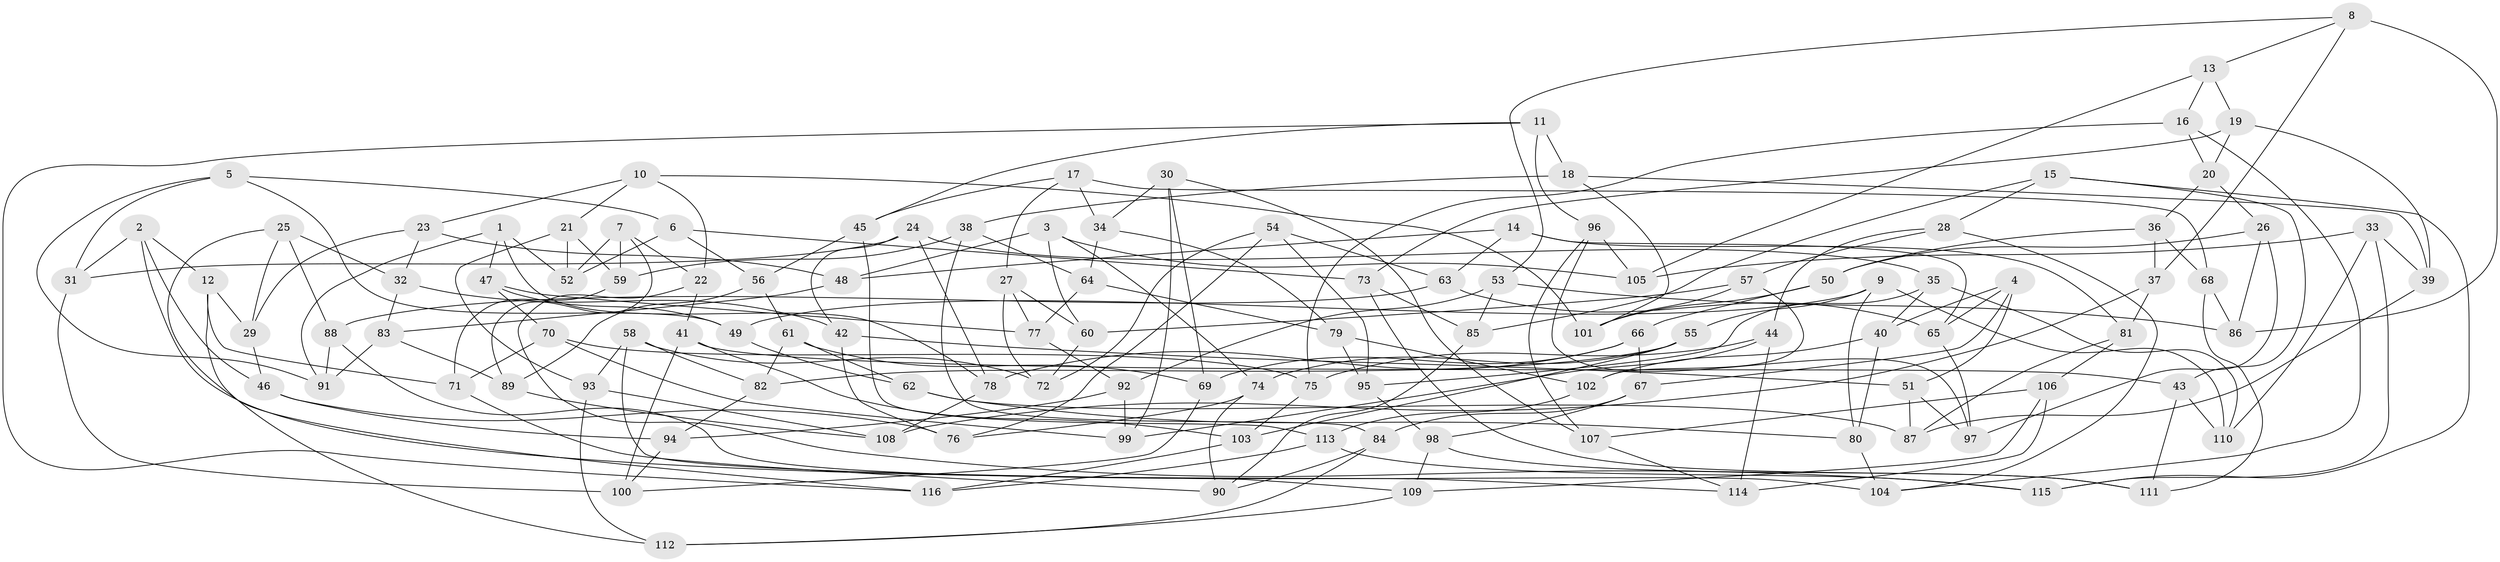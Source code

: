 // Generated by graph-tools (version 1.1) at 2025/16/03/09/25 04:16:25]
// undirected, 116 vertices, 232 edges
graph export_dot {
graph [start="1"]
  node [color=gray90,style=filled];
  1;
  2;
  3;
  4;
  5;
  6;
  7;
  8;
  9;
  10;
  11;
  12;
  13;
  14;
  15;
  16;
  17;
  18;
  19;
  20;
  21;
  22;
  23;
  24;
  25;
  26;
  27;
  28;
  29;
  30;
  31;
  32;
  33;
  34;
  35;
  36;
  37;
  38;
  39;
  40;
  41;
  42;
  43;
  44;
  45;
  46;
  47;
  48;
  49;
  50;
  51;
  52;
  53;
  54;
  55;
  56;
  57;
  58;
  59;
  60;
  61;
  62;
  63;
  64;
  65;
  66;
  67;
  68;
  69;
  70;
  71;
  72;
  73;
  74;
  75;
  76;
  77;
  78;
  79;
  80;
  81;
  82;
  83;
  84;
  85;
  86;
  87;
  88;
  89;
  90;
  91;
  92;
  93;
  94;
  95;
  96;
  97;
  98;
  99;
  100;
  101;
  102;
  103;
  104;
  105;
  106;
  107;
  108;
  109;
  110;
  111;
  112;
  113;
  114;
  115;
  116;
  1 -- 91;
  1 -- 47;
  1 -- 78;
  1 -- 52;
  2 -- 12;
  2 -- 114;
  2 -- 46;
  2 -- 31;
  3 -- 105;
  3 -- 48;
  3 -- 60;
  3 -- 74;
  4 -- 51;
  4 -- 40;
  4 -- 65;
  4 -- 67;
  5 -- 91;
  5 -- 31;
  5 -- 6;
  5 -- 49;
  6 -- 52;
  6 -- 73;
  6 -- 56;
  7 -- 89;
  7 -- 59;
  7 -- 52;
  7 -- 22;
  8 -- 53;
  8 -- 37;
  8 -- 86;
  8 -- 13;
  9 -- 49;
  9 -- 80;
  9 -- 55;
  9 -- 110;
  10 -- 101;
  10 -- 22;
  10 -- 23;
  10 -- 21;
  11 -- 18;
  11 -- 45;
  11 -- 116;
  11 -- 96;
  12 -- 71;
  12 -- 112;
  12 -- 29;
  13 -- 105;
  13 -- 16;
  13 -- 19;
  14 -- 48;
  14 -- 65;
  14 -- 63;
  14 -- 81;
  15 -- 115;
  15 -- 28;
  15 -- 85;
  15 -- 43;
  16 -- 20;
  16 -- 104;
  16 -- 75;
  17 -- 34;
  17 -- 45;
  17 -- 27;
  17 -- 68;
  18 -- 101;
  18 -- 38;
  18 -- 39;
  19 -- 39;
  19 -- 73;
  19 -- 20;
  20 -- 26;
  20 -- 36;
  21 -- 93;
  21 -- 52;
  21 -- 59;
  22 -- 115;
  22 -- 41;
  23 -- 48;
  23 -- 29;
  23 -- 32;
  24 -- 78;
  24 -- 42;
  24 -- 35;
  24 -- 31;
  25 -- 32;
  25 -- 88;
  25 -- 116;
  25 -- 29;
  26 -- 97;
  26 -- 86;
  26 -- 50;
  27 -- 60;
  27 -- 77;
  27 -- 72;
  28 -- 44;
  28 -- 57;
  28 -- 104;
  29 -- 46;
  30 -- 99;
  30 -- 69;
  30 -- 107;
  30 -- 34;
  31 -- 100;
  32 -- 42;
  32 -- 83;
  33 -- 115;
  33 -- 105;
  33 -- 110;
  33 -- 39;
  34 -- 64;
  34 -- 79;
  35 -- 110;
  35 -- 40;
  35 -- 95;
  36 -- 68;
  36 -- 37;
  36 -- 50;
  37 -- 108;
  37 -- 81;
  38 -- 64;
  38 -- 59;
  38 -- 84;
  39 -- 87;
  40 -- 102;
  40 -- 80;
  41 -- 43;
  41 -- 100;
  41 -- 103;
  42 -- 51;
  42 -- 76;
  43 -- 110;
  43 -- 111;
  44 -- 114;
  44 -- 75;
  44 -- 99;
  45 -- 56;
  45 -- 113;
  46 -- 94;
  46 -- 76;
  47 -- 70;
  47 -- 77;
  47 -- 49;
  48 -- 83;
  49 -- 62;
  50 -- 101;
  50 -- 66;
  51 -- 87;
  51 -- 97;
  53 -- 92;
  53 -- 86;
  53 -- 85;
  54 -- 63;
  54 -- 95;
  54 -- 76;
  54 -- 72;
  55 -- 74;
  55 -- 82;
  55 -- 103;
  56 -- 61;
  56 -- 89;
  57 -- 101;
  57 -- 60;
  57 -- 102;
  58 -- 109;
  58 -- 82;
  58 -- 72;
  58 -- 93;
  59 -- 71;
  60 -- 72;
  61 -- 69;
  61 -- 62;
  61 -- 82;
  62 -- 80;
  62 -- 87;
  63 -- 65;
  63 -- 88;
  64 -- 79;
  64 -- 77;
  65 -- 97;
  66 -- 78;
  66 -- 69;
  66 -- 67;
  67 -- 84;
  67 -- 98;
  68 -- 111;
  68 -- 86;
  69 -- 100;
  70 -- 75;
  70 -- 99;
  70 -- 71;
  71 -- 90;
  73 -- 111;
  73 -- 85;
  74 -- 76;
  74 -- 90;
  75 -- 103;
  77 -- 92;
  78 -- 108;
  79 -- 102;
  79 -- 95;
  80 -- 104;
  81 -- 87;
  81 -- 106;
  82 -- 94;
  83 -- 89;
  83 -- 91;
  84 -- 90;
  84 -- 112;
  85 -- 90;
  88 -- 91;
  88 -- 104;
  89 -- 108;
  92 -- 99;
  92 -- 94;
  93 -- 108;
  93 -- 112;
  94 -- 100;
  95 -- 98;
  96 -- 105;
  96 -- 107;
  96 -- 97;
  98 -- 109;
  98 -- 111;
  102 -- 113;
  103 -- 116;
  106 -- 114;
  106 -- 107;
  106 -- 109;
  107 -- 114;
  109 -- 112;
  113 -- 116;
  113 -- 115;
}
